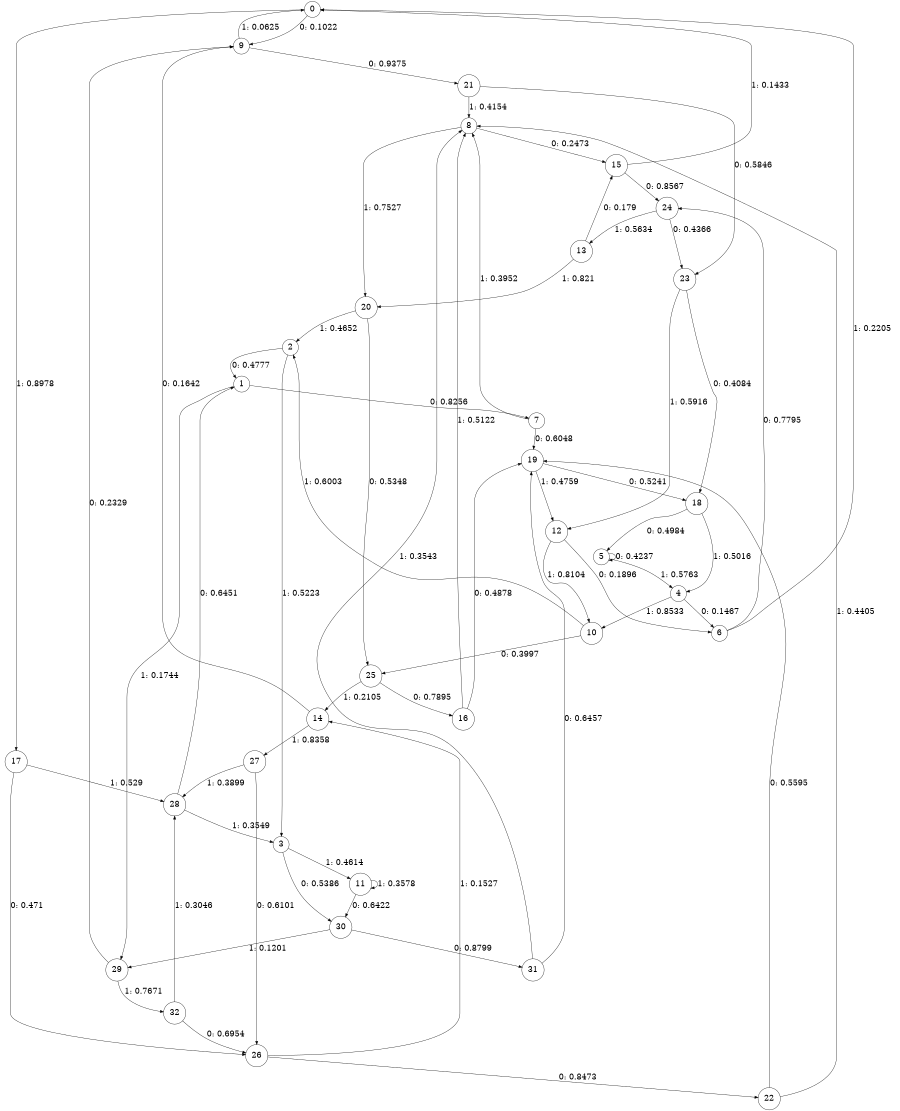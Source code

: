 digraph "ch5faceL6" {
size = "6,8.5";
ratio = "fill";
node [shape = circle];
node [fontsize = 24];
edge [fontsize = 24];
0 -> 9 [label = "0: 0.1022   "];
0 -> 17 [label = "1: 0.8978   "];
1 -> 7 [label = "0: 0.8256   "];
1 -> 29 [label = "1: 0.1744   "];
2 -> 1 [label = "0: 0.4777   "];
2 -> 3 [label = "1: 0.5223   "];
3 -> 30 [label = "0: 0.5386   "];
3 -> 11 [label = "1: 0.4614   "];
4 -> 6 [label = "0: 0.1467   "];
4 -> 10 [label = "1: 0.8533   "];
5 -> 5 [label = "0: 0.4237   "];
5 -> 4 [label = "1: 0.5763   "];
6 -> 24 [label = "0: 0.7795   "];
6 -> 0 [label = "1: 0.2205   "];
7 -> 19 [label = "0: 0.6048   "];
7 -> 8 [label = "1: 0.3952   "];
8 -> 15 [label = "0: 0.2473   "];
8 -> 20 [label = "1: 0.7527   "];
9 -> 21 [label = "0: 0.9375   "];
9 -> 0 [label = "1: 0.0625   "];
10 -> 25 [label = "0: 0.3997   "];
10 -> 2 [label = "1: 0.6003   "];
11 -> 30 [label = "0: 0.6422   "];
11 -> 11 [label = "1: 0.3578   "];
12 -> 6 [label = "0: 0.1896   "];
12 -> 10 [label = "1: 0.8104   "];
13 -> 15 [label = "0: 0.179    "];
13 -> 20 [label = "1: 0.821    "];
14 -> 9 [label = "0: 0.1642   "];
14 -> 27 [label = "1: 0.8358   "];
15 -> 24 [label = "0: 0.8567   "];
15 -> 0 [label = "1: 0.1433   "];
16 -> 19 [label = "0: 0.4878   "];
16 -> 8 [label = "1: 0.5122   "];
17 -> 26 [label = "0: 0.471    "];
17 -> 28 [label = "1: 0.529    "];
18 -> 5 [label = "0: 0.4984   "];
18 -> 4 [label = "1: 0.5016   "];
19 -> 18 [label = "0: 0.5241   "];
19 -> 12 [label = "1: 0.4759   "];
20 -> 25 [label = "0: 0.5348   "];
20 -> 2 [label = "1: 0.4652   "];
21 -> 23 [label = "0: 0.5846   "];
21 -> 8 [label = "1: 0.4154   "];
22 -> 19 [label = "0: 0.5595   "];
22 -> 8 [label = "1: 0.4405   "];
23 -> 18 [label = "0: 0.4084   "];
23 -> 12 [label = "1: 0.5916   "];
24 -> 23 [label = "0: 0.4366   "];
24 -> 13 [label = "1: 0.5634   "];
25 -> 16 [label = "0: 0.7895   "];
25 -> 14 [label = "1: 0.2105   "];
26 -> 22 [label = "0: 0.8473   "];
26 -> 14 [label = "1: 0.1527   "];
27 -> 26 [label = "0: 0.6101   "];
27 -> 28 [label = "1: 0.3899   "];
28 -> 1 [label = "0: 0.6451   "];
28 -> 3 [label = "1: 0.3549   "];
29 -> 9 [label = "0: 0.2329   "];
29 -> 32 [label = "1: 0.7671   "];
30 -> 31 [label = "0: 0.8799   "];
30 -> 29 [label = "1: 0.1201   "];
31 -> 19 [label = "0: 0.6457   "];
31 -> 8 [label = "1: 0.3543   "];
32 -> 26 [label = "0: 0.6954   "];
32 -> 28 [label = "1: 0.3046   "];
}